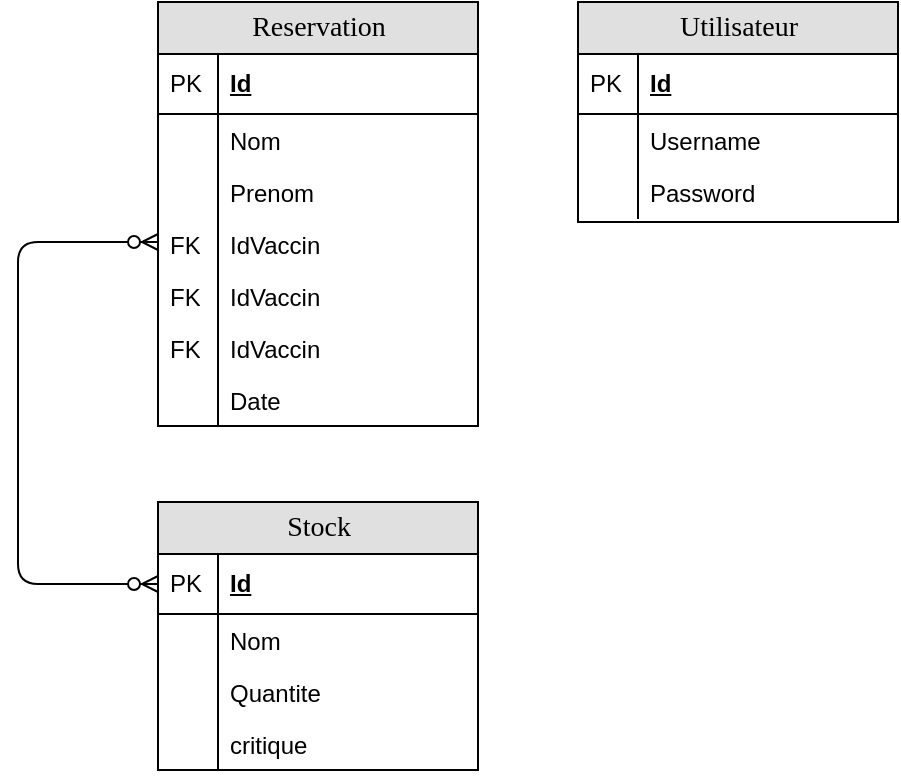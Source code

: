 <mxfile version="14.6.9" type="github">
  <diagram name="Page-1" id="e56a1550-8fbb-45ad-956c-1786394a9013">
    <mxGraphModel dx="652" dy="372" grid="1" gridSize="10" guides="1" tooltips="1" connect="1" arrows="1" fold="1" page="1" pageScale="1" pageWidth="1100" pageHeight="850" background="#ffffff" math="0" shadow="0">
      <root>
        <mxCell id="0" />
        <mxCell id="1" parent="0" />
        <mxCell id="2e49270ec7c68f3f-19" value="Utilisateur" style="swimlane;html=1;fontStyle=0;childLayout=stackLayout;horizontal=1;startSize=26;fillColor=#e0e0e0;horizontalStack=0;resizeParent=1;resizeLast=0;collapsible=1;marginBottom=0;swimlaneFillColor=#ffffff;align=center;rounded=0;shadow=0;comic=0;labelBackgroundColor=none;strokeWidth=1;fontFamily=Verdana;fontSize=14" parent="1" vertex="1">
          <mxGeometry x="400" y="160" width="160" height="110" as="geometry" />
        </mxCell>
        <mxCell id="2e49270ec7c68f3f-20" value="Id" style="shape=partialRectangle;top=0;left=0;right=0;bottom=1;html=1;align=left;verticalAlign=middle;fillColor=none;spacingLeft=34;spacingRight=4;whiteSpace=wrap;overflow=hidden;rotatable=0;points=[[0,0.5],[1,0.5]];portConstraint=eastwest;dropTarget=0;fontStyle=5;" parent="2e49270ec7c68f3f-19" vertex="1">
          <mxGeometry y="26" width="160" height="30" as="geometry" />
        </mxCell>
        <mxCell id="2e49270ec7c68f3f-21" value="PK" style="shape=partialRectangle;top=0;left=0;bottom=0;html=1;fillColor=none;align=left;verticalAlign=middle;spacingLeft=4;spacingRight=4;whiteSpace=wrap;overflow=hidden;rotatable=0;points=[];portConstraint=eastwest;part=1;" parent="2e49270ec7c68f3f-20" vertex="1" connectable="0">
          <mxGeometry width="30" height="30" as="geometry" />
        </mxCell>
        <mxCell id="2e49270ec7c68f3f-22" value="Username&lt;br&gt;" style="shape=partialRectangle;top=0;left=0;right=0;bottom=0;html=1;align=left;verticalAlign=top;fillColor=none;spacingLeft=34;spacingRight=4;whiteSpace=wrap;overflow=hidden;rotatable=0;points=[[0,0.5],[1,0.5]];portConstraint=eastwest;dropTarget=0;" parent="2e49270ec7c68f3f-19" vertex="1">
          <mxGeometry y="56" width="160" height="26" as="geometry" />
        </mxCell>
        <mxCell id="2e49270ec7c68f3f-23" value="" style="shape=partialRectangle;top=0;left=0;bottom=0;html=1;fillColor=none;align=left;verticalAlign=top;spacingLeft=4;spacingRight=4;whiteSpace=wrap;overflow=hidden;rotatable=0;points=[];portConstraint=eastwest;part=1;" parent="2e49270ec7c68f3f-22" vertex="1" connectable="0">
          <mxGeometry width="30" height="26" as="geometry" />
        </mxCell>
        <mxCell id="2e49270ec7c68f3f-24" value="Password" style="shape=partialRectangle;top=0;left=0;right=0;bottom=0;html=1;align=left;verticalAlign=top;fillColor=none;spacingLeft=34;spacingRight=4;whiteSpace=wrap;overflow=hidden;rotatable=0;points=[[0,0.5],[1,0.5]];portConstraint=eastwest;dropTarget=0;" parent="2e49270ec7c68f3f-19" vertex="1">
          <mxGeometry y="82" width="160" height="26" as="geometry" />
        </mxCell>
        <mxCell id="2e49270ec7c68f3f-25" value="" style="shape=partialRectangle;top=0;left=0;bottom=0;html=1;fillColor=none;align=left;verticalAlign=top;spacingLeft=4;spacingRight=4;whiteSpace=wrap;overflow=hidden;rotatable=0;points=[];portConstraint=eastwest;part=1;" parent="2e49270ec7c68f3f-24" vertex="1" connectable="0">
          <mxGeometry width="30" height="26" as="geometry" />
        </mxCell>
        <mxCell id="RGBkFa9H5-Fk_xO3C7xB-1" value="" style="edgeStyle=orthogonalEdgeStyle;html=1;endArrow=ERzeroToMany;endFill=1;startArrow=ERzeroToMany;labelBackgroundColor=none;fontFamily=Verdana;fontSize=14;exitX=0;exitY=0.5;exitDx=0;exitDy=0;" edge="1" parent="1" source="RGBkFa9H5-Fk_xO3C7xB-11" target="RGBkFa9H5-Fk_xO3C7xB-25">
          <mxGeometry width="100" height="100" relative="1" as="geometry">
            <mxPoint x="90" y="350" as="sourcePoint" />
            <mxPoint x="90" y="210" as="targetPoint" />
            <Array as="points">
              <mxPoint x="120" y="451" />
              <mxPoint x="120" y="280" />
            </Array>
          </mxGeometry>
        </mxCell>
        <mxCell id="RGBkFa9H5-Fk_xO3C7xB-3" value="Reservation" style="swimlane;html=1;fontStyle=0;childLayout=stackLayout;horizontal=1;startSize=26;fillColor=#e0e0e0;horizontalStack=0;resizeParent=1;resizeLast=0;collapsible=1;marginBottom=0;swimlaneFillColor=#ffffff;align=center;rounded=0;shadow=0;comic=0;labelBackgroundColor=none;strokeWidth=1;fontFamily=Verdana;fontSize=14" vertex="1" parent="1">
          <mxGeometry x="190" y="160" width="160" height="212" as="geometry" />
        </mxCell>
        <mxCell id="RGBkFa9H5-Fk_xO3C7xB-4" value="Id" style="shape=partialRectangle;top=0;left=0;right=0;bottom=1;html=1;align=left;verticalAlign=middle;fillColor=none;spacingLeft=34;spacingRight=4;whiteSpace=wrap;overflow=hidden;rotatable=0;points=[[0,0.5],[1,0.5]];portConstraint=eastwest;dropTarget=0;fontStyle=5;" vertex="1" parent="RGBkFa9H5-Fk_xO3C7xB-3">
          <mxGeometry y="26" width="160" height="30" as="geometry" />
        </mxCell>
        <mxCell id="RGBkFa9H5-Fk_xO3C7xB-5" value="PK" style="shape=partialRectangle;top=0;left=0;bottom=0;html=1;fillColor=none;align=left;verticalAlign=middle;spacingLeft=4;spacingRight=4;whiteSpace=wrap;overflow=hidden;rotatable=0;points=[];portConstraint=eastwest;part=1;" vertex="1" connectable="0" parent="RGBkFa9H5-Fk_xO3C7xB-4">
          <mxGeometry width="30" height="30" as="geometry" />
        </mxCell>
        <mxCell id="RGBkFa9H5-Fk_xO3C7xB-6" value="Nom" style="shape=partialRectangle;top=0;left=0;right=0;bottom=0;html=1;align=left;verticalAlign=top;fillColor=none;spacingLeft=34;spacingRight=4;whiteSpace=wrap;overflow=hidden;rotatable=0;points=[[0,0.5],[1,0.5]];portConstraint=eastwest;dropTarget=0;" vertex="1" parent="RGBkFa9H5-Fk_xO3C7xB-3">
          <mxGeometry y="56" width="160" height="26" as="geometry" />
        </mxCell>
        <mxCell id="RGBkFa9H5-Fk_xO3C7xB-7" value="" style="shape=partialRectangle;top=0;left=0;bottom=0;html=1;fillColor=none;align=left;verticalAlign=top;spacingLeft=4;spacingRight=4;whiteSpace=wrap;overflow=hidden;rotatable=0;points=[];portConstraint=eastwest;part=1;" vertex="1" connectable="0" parent="RGBkFa9H5-Fk_xO3C7xB-6">
          <mxGeometry width="30" height="26" as="geometry" />
        </mxCell>
        <mxCell id="RGBkFa9H5-Fk_xO3C7xB-8" value="Prenom" style="shape=partialRectangle;top=0;left=0;right=0;bottom=0;html=1;align=left;verticalAlign=top;fillColor=none;spacingLeft=34;spacingRight=4;whiteSpace=wrap;overflow=hidden;rotatable=0;points=[[0,0.5],[1,0.5]];portConstraint=eastwest;dropTarget=0;" vertex="1" parent="RGBkFa9H5-Fk_xO3C7xB-3">
          <mxGeometry y="82" width="160" height="26" as="geometry" />
        </mxCell>
        <mxCell id="RGBkFa9H5-Fk_xO3C7xB-9" value="" style="shape=partialRectangle;top=0;left=0;bottom=0;html=1;fillColor=none;align=left;verticalAlign=top;spacingLeft=4;spacingRight=4;whiteSpace=wrap;overflow=hidden;rotatable=0;points=[];portConstraint=eastwest;part=1;" vertex="1" connectable="0" parent="RGBkFa9H5-Fk_xO3C7xB-8">
          <mxGeometry width="30" height="26" as="geometry" />
        </mxCell>
        <mxCell id="RGBkFa9H5-Fk_xO3C7xB-25" value="IdVaccin" style="shape=partialRectangle;top=0;left=0;right=0;bottom=0;html=1;align=left;verticalAlign=top;fillColor=none;spacingLeft=34;spacingRight=4;whiteSpace=wrap;overflow=hidden;rotatable=0;points=[[0,0.5],[1,0.5]];portConstraint=eastwest;dropTarget=0;" vertex="1" parent="RGBkFa9H5-Fk_xO3C7xB-3">
          <mxGeometry y="108" width="160" height="26" as="geometry" />
        </mxCell>
        <mxCell id="RGBkFa9H5-Fk_xO3C7xB-26" value="FK" style="shape=partialRectangle;top=0;left=0;bottom=0;html=1;fillColor=none;align=left;verticalAlign=top;spacingLeft=4;spacingRight=4;whiteSpace=wrap;overflow=hidden;rotatable=0;points=[];portConstraint=eastwest;part=1;" vertex="1" connectable="0" parent="RGBkFa9H5-Fk_xO3C7xB-25">
          <mxGeometry width="30" height="26" as="geometry" />
        </mxCell>
        <mxCell id="RGBkFa9H5-Fk_xO3C7xB-23" value="IdVaccin" style="shape=partialRectangle;top=0;left=0;right=0;bottom=0;html=1;align=left;verticalAlign=top;fillColor=none;spacingLeft=34;spacingRight=4;whiteSpace=wrap;overflow=hidden;rotatable=0;points=[[0,0.5],[1,0.5]];portConstraint=eastwest;dropTarget=0;" vertex="1" parent="RGBkFa9H5-Fk_xO3C7xB-3">
          <mxGeometry y="134" width="160" height="26" as="geometry" />
        </mxCell>
        <mxCell id="RGBkFa9H5-Fk_xO3C7xB-24" value="FK" style="shape=partialRectangle;top=0;left=0;bottom=0;html=1;fillColor=none;align=left;verticalAlign=top;spacingLeft=4;spacingRight=4;whiteSpace=wrap;overflow=hidden;rotatable=0;points=[];portConstraint=eastwest;part=1;" vertex="1" connectable="0" parent="RGBkFa9H5-Fk_xO3C7xB-23">
          <mxGeometry width="30" height="26" as="geometry" />
        </mxCell>
        <mxCell id="RGBkFa9H5-Fk_xO3C7xB-19" value="IdVaccin" style="shape=partialRectangle;top=0;left=0;right=0;bottom=0;html=1;align=left;verticalAlign=top;fillColor=none;spacingLeft=34;spacingRight=4;whiteSpace=wrap;overflow=hidden;rotatable=0;points=[[0,0.5],[1,0.5]];portConstraint=eastwest;dropTarget=0;" vertex="1" parent="RGBkFa9H5-Fk_xO3C7xB-3">
          <mxGeometry y="160" width="160" height="26" as="geometry" />
        </mxCell>
        <mxCell id="RGBkFa9H5-Fk_xO3C7xB-20" value="FK" style="shape=partialRectangle;top=0;left=0;bottom=0;html=1;fillColor=none;align=left;verticalAlign=top;spacingLeft=4;spacingRight=4;whiteSpace=wrap;overflow=hidden;rotatable=0;points=[];portConstraint=eastwest;part=1;" vertex="1" connectable="0" parent="RGBkFa9H5-Fk_xO3C7xB-19">
          <mxGeometry width="30" height="26" as="geometry" />
        </mxCell>
        <mxCell id="RGBkFa9H5-Fk_xO3C7xB-21" value="Date" style="shape=partialRectangle;top=0;left=0;right=0;bottom=0;html=1;align=left;verticalAlign=top;fillColor=none;spacingLeft=34;spacingRight=4;whiteSpace=wrap;overflow=hidden;rotatable=0;points=[[0,0.5],[1,0.5]];portConstraint=eastwest;dropTarget=0;" vertex="1" parent="RGBkFa9H5-Fk_xO3C7xB-3">
          <mxGeometry y="186" width="160" height="26" as="geometry" />
        </mxCell>
        <mxCell id="RGBkFa9H5-Fk_xO3C7xB-22" value="" style="shape=partialRectangle;top=0;left=0;bottom=0;html=1;fillColor=none;align=left;verticalAlign=top;spacingLeft=4;spacingRight=4;whiteSpace=wrap;overflow=hidden;rotatable=0;points=[];portConstraint=eastwest;part=1;" vertex="1" connectable="0" parent="RGBkFa9H5-Fk_xO3C7xB-21">
          <mxGeometry width="30" height="26" as="geometry" />
        </mxCell>
        <mxCell id="RGBkFa9H5-Fk_xO3C7xB-10" value="Stock" style="swimlane;html=1;fontStyle=0;childLayout=stackLayout;horizontal=1;startSize=26;fillColor=#e0e0e0;horizontalStack=0;resizeParent=1;resizeLast=0;collapsible=1;marginBottom=0;swimlaneFillColor=#ffffff;align=center;rounded=0;shadow=0;comic=0;labelBackgroundColor=none;strokeWidth=1;fontFamily=Verdana;fontSize=14" vertex="1" parent="1">
          <mxGeometry x="190" y="410" width="160" height="134" as="geometry" />
        </mxCell>
        <mxCell id="RGBkFa9H5-Fk_xO3C7xB-11" value="Id" style="shape=partialRectangle;top=0;left=0;right=0;bottom=1;html=1;align=left;verticalAlign=middle;fillColor=none;spacingLeft=34;spacingRight=4;whiteSpace=wrap;overflow=hidden;rotatable=0;points=[[0,0.5],[1,0.5]];portConstraint=eastwest;dropTarget=0;fontStyle=5;" vertex="1" parent="RGBkFa9H5-Fk_xO3C7xB-10">
          <mxGeometry y="26" width="160" height="30" as="geometry" />
        </mxCell>
        <mxCell id="RGBkFa9H5-Fk_xO3C7xB-12" value="PK" style="shape=partialRectangle;top=0;left=0;bottom=0;html=1;fillColor=none;align=left;verticalAlign=middle;spacingLeft=4;spacingRight=4;whiteSpace=wrap;overflow=hidden;rotatable=0;points=[];portConstraint=eastwest;part=1;" vertex="1" connectable="0" parent="RGBkFa9H5-Fk_xO3C7xB-11">
          <mxGeometry width="30" height="30" as="geometry" />
        </mxCell>
        <mxCell id="RGBkFa9H5-Fk_xO3C7xB-13" value="Nom" style="shape=partialRectangle;top=0;left=0;right=0;bottom=0;html=1;align=left;verticalAlign=top;fillColor=none;spacingLeft=34;spacingRight=4;whiteSpace=wrap;overflow=hidden;rotatable=0;points=[[0,0.5],[1,0.5]];portConstraint=eastwest;dropTarget=0;" vertex="1" parent="RGBkFa9H5-Fk_xO3C7xB-10">
          <mxGeometry y="56" width="160" height="26" as="geometry" />
        </mxCell>
        <mxCell id="RGBkFa9H5-Fk_xO3C7xB-14" value="" style="shape=partialRectangle;top=0;left=0;bottom=0;html=1;fillColor=none;align=left;verticalAlign=top;spacingLeft=4;spacingRight=4;whiteSpace=wrap;overflow=hidden;rotatable=0;points=[];portConstraint=eastwest;part=1;" vertex="1" connectable="0" parent="RGBkFa9H5-Fk_xO3C7xB-13">
          <mxGeometry width="30" height="26" as="geometry" />
        </mxCell>
        <mxCell id="RGBkFa9H5-Fk_xO3C7xB-15" value="Quantite" style="shape=partialRectangle;top=0;left=0;right=0;bottom=0;html=1;align=left;verticalAlign=top;fillColor=none;spacingLeft=34;spacingRight=4;whiteSpace=wrap;overflow=hidden;rotatable=0;points=[[0,0.5],[1,0.5]];portConstraint=eastwest;dropTarget=0;" vertex="1" parent="RGBkFa9H5-Fk_xO3C7xB-10">
          <mxGeometry y="82" width="160" height="26" as="geometry" />
        </mxCell>
        <mxCell id="RGBkFa9H5-Fk_xO3C7xB-16" value="" style="shape=partialRectangle;top=0;left=0;bottom=0;html=1;fillColor=none;align=left;verticalAlign=top;spacingLeft=4;spacingRight=4;whiteSpace=wrap;overflow=hidden;rotatable=0;points=[];portConstraint=eastwest;part=1;" vertex="1" connectable="0" parent="RGBkFa9H5-Fk_xO3C7xB-15">
          <mxGeometry width="30" height="26" as="geometry" />
        </mxCell>
        <mxCell id="RGBkFa9H5-Fk_xO3C7xB-17" value="critique" style="shape=partialRectangle;top=0;left=0;right=0;bottom=0;html=1;align=left;verticalAlign=top;fillColor=none;spacingLeft=34;spacingRight=4;whiteSpace=wrap;overflow=hidden;rotatable=0;points=[[0,0.5],[1,0.5]];portConstraint=eastwest;dropTarget=0;" vertex="1" parent="RGBkFa9H5-Fk_xO3C7xB-10">
          <mxGeometry y="108" width="160" height="26" as="geometry" />
        </mxCell>
        <mxCell id="RGBkFa9H5-Fk_xO3C7xB-18" value="" style="shape=partialRectangle;top=0;left=0;bottom=0;html=1;fillColor=none;align=left;verticalAlign=top;spacingLeft=4;spacingRight=4;whiteSpace=wrap;overflow=hidden;rotatable=0;points=[];portConstraint=eastwest;part=1;" vertex="1" connectable="0" parent="RGBkFa9H5-Fk_xO3C7xB-17">
          <mxGeometry width="30" height="26" as="geometry" />
        </mxCell>
      </root>
    </mxGraphModel>
  </diagram>
</mxfile>
